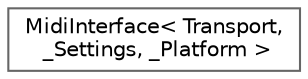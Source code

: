 digraph "Graphical Class Hierarchy"
{
 // LATEX_PDF_SIZE
  bgcolor="transparent";
  edge [fontname=Helvetica,fontsize=10,labelfontname=Helvetica,labelfontsize=10];
  node [fontname=Helvetica,fontsize=10,shape=box,height=0.2,width=0.4];
  rankdir="LR";
  Node0 [id="Node000000",label="MidiInterface\< Transport,\l _Settings, _Platform \>",height=0.2,width=0.4,color="grey40", fillcolor="white", style="filled",URL="$df/d6a/class_midi_interface.html",tooltip="The main class for MIDI handling. It is templated over the type of serial port to provide abstraction..."];
}
